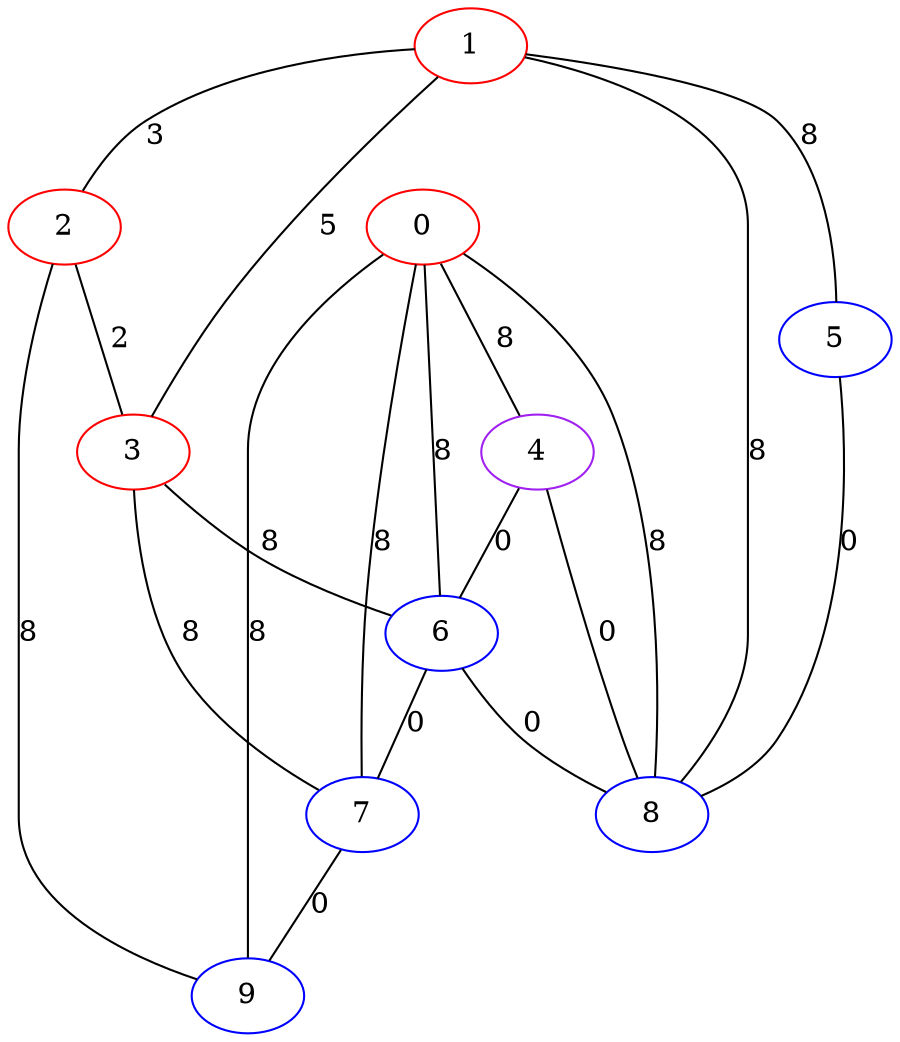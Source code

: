 graph "" {
0 [color=red, weight=1];
1 [color=red, weight=1];
2 [color=red, weight=1];
3 [color=red, weight=1];
4 [color=purple, weight=4];
5 [color=blue, weight=3];
6 [color=blue, weight=3];
7 [color=blue, weight=3];
8 [color=blue, weight=3];
9 [color=blue, weight=3];
0 -- 8  [key=0, label=8];
0 -- 9  [key=0, label=8];
0 -- 4  [key=0, label=8];
0 -- 6  [key=0, label=8];
0 -- 7  [key=0, label=8];
1 -- 8  [key=0, label=8];
1 -- 2  [key=0, label=3];
1 -- 3  [key=0, label=5];
1 -- 5  [key=0, label=8];
2 -- 3  [key=0, label=2];
2 -- 9  [key=0, label=8];
3 -- 6  [key=0, label=8];
3 -- 7  [key=0, label=8];
4 -- 8  [key=0, label=0];
4 -- 6  [key=0, label=0];
5 -- 8  [key=0, label=0];
6 -- 8  [key=0, label=0];
6 -- 7  [key=0, label=0];
7 -- 9  [key=0, label=0];
}
